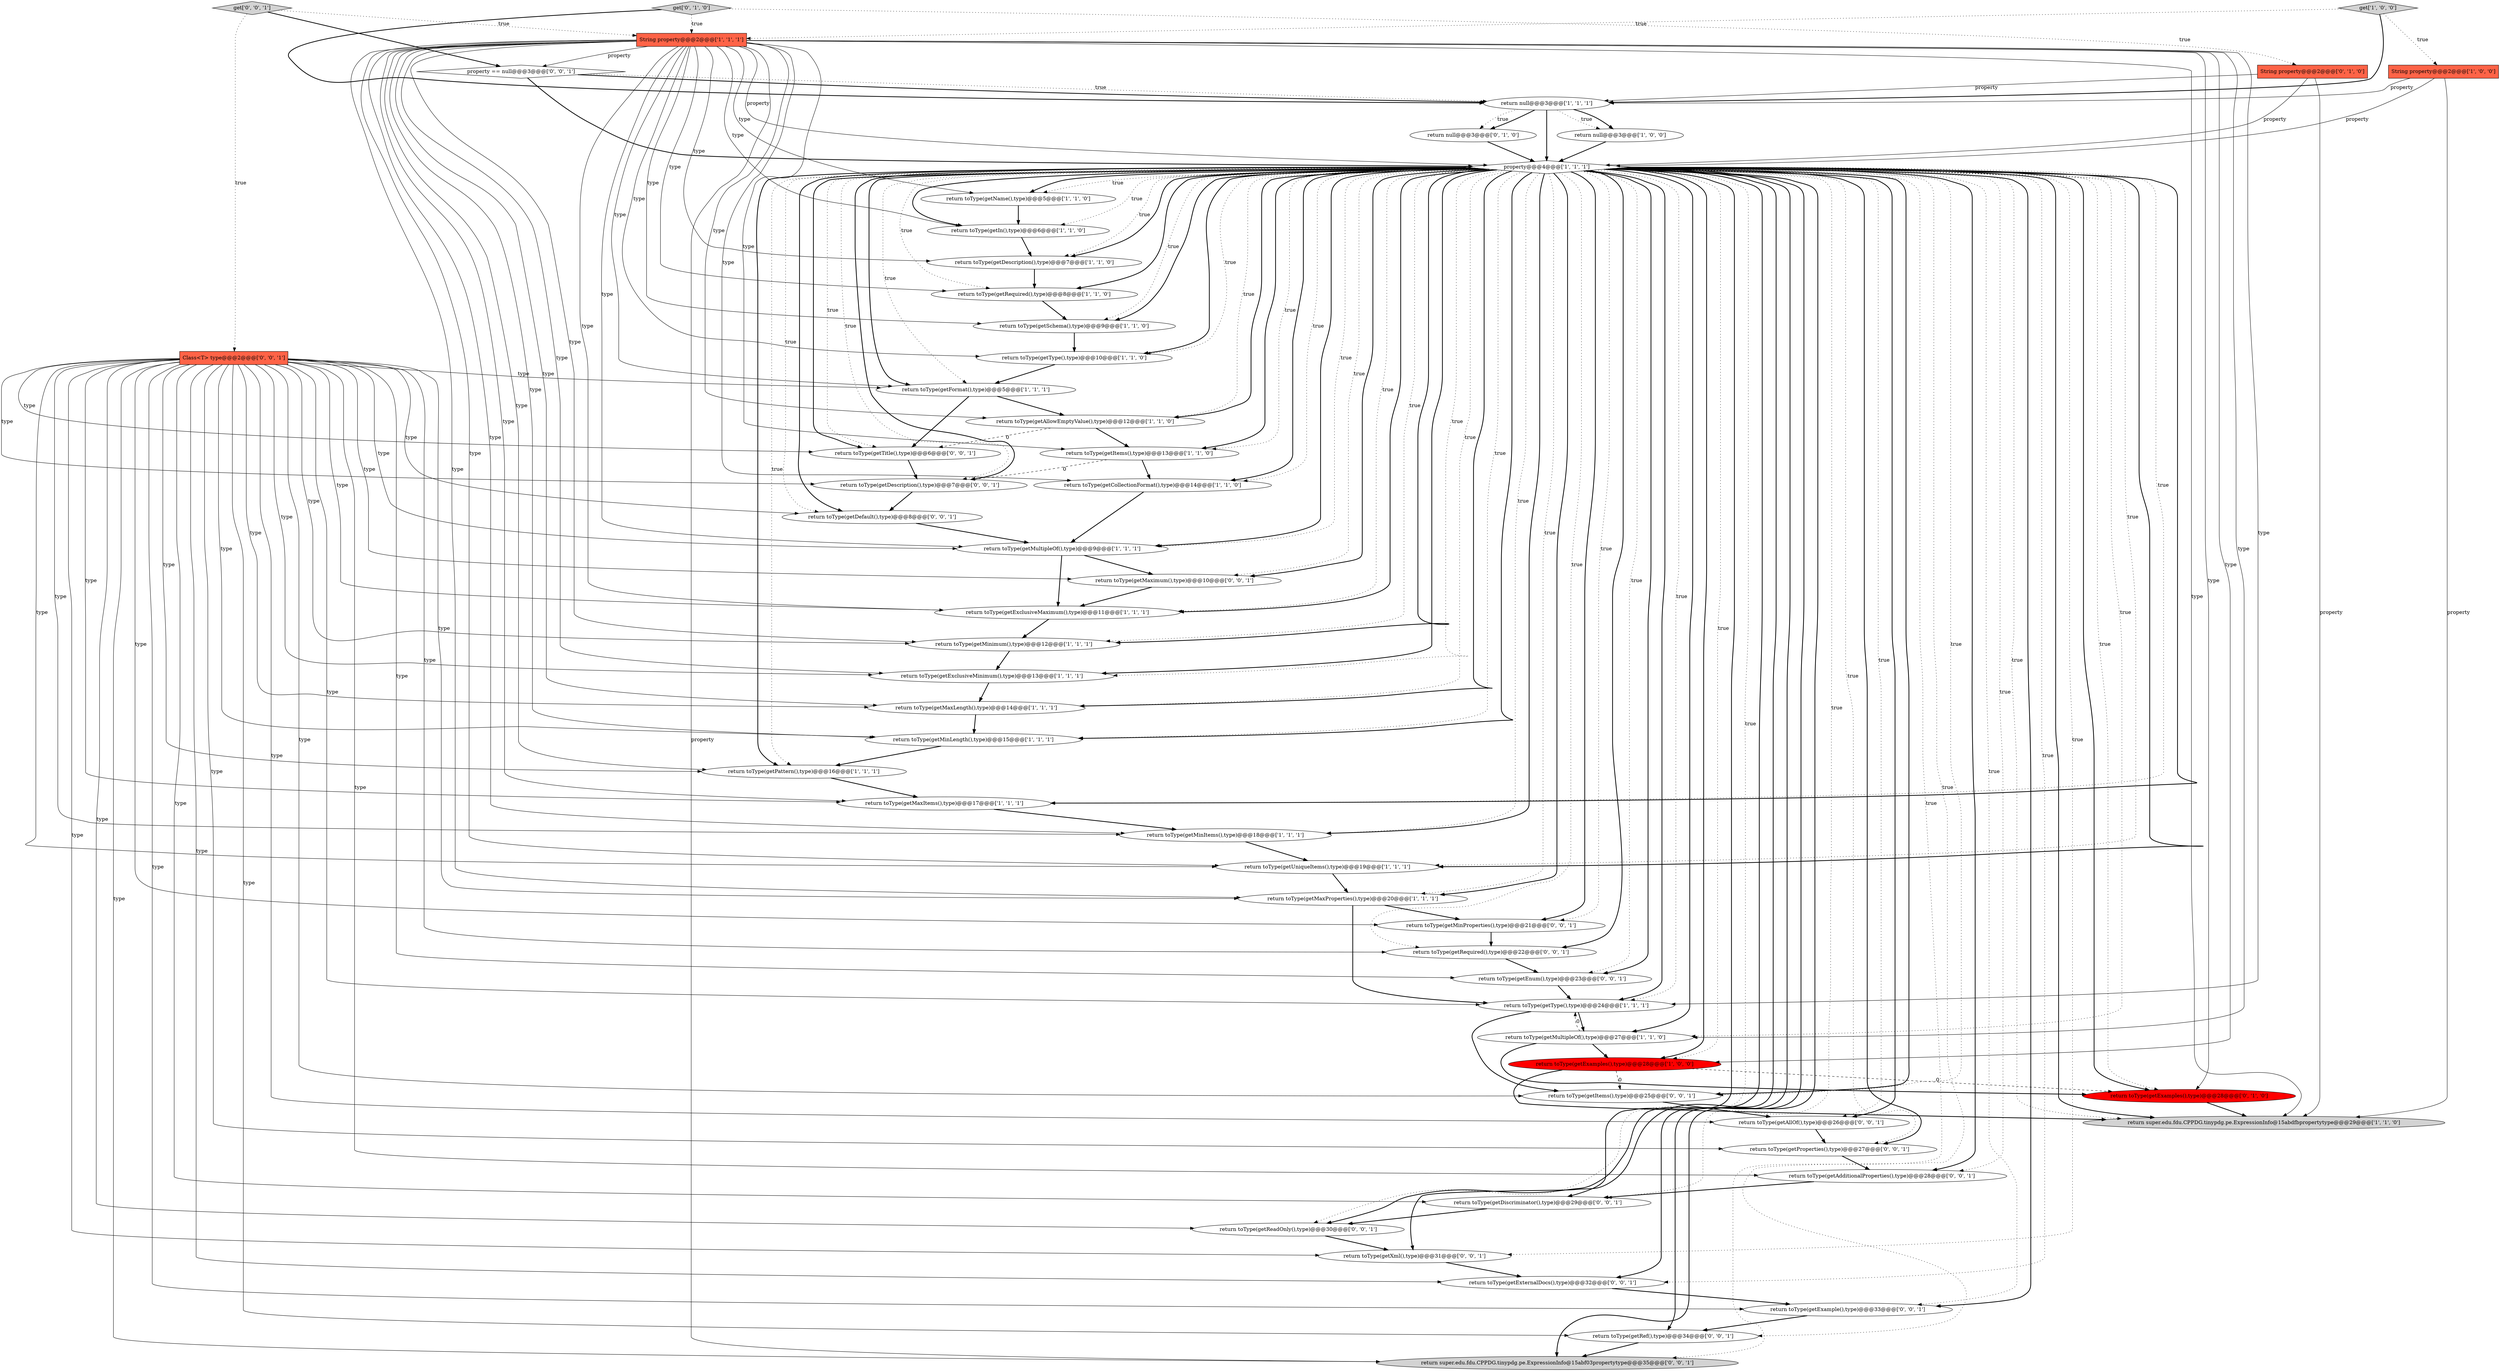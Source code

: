 digraph {
16 [style = filled, label = "return toType(getMultipleOf(),type)@@@9@@@['1', '1', '1']", fillcolor = white, shape = ellipse image = "AAA0AAABBB1BBB"];
38 [style = filled, label = "return toType(getReadOnly(),type)@@@30@@@['0', '0', '1']", fillcolor = white, shape = ellipse image = "AAA0AAABBB3BBB"];
24 [style = filled, label = "return super.edu.fdu.CPPDG.tinypdg.pe.ExpressionInfo@15abdfbpropertytype@@@29@@@['1', '1', '0']", fillcolor = lightgray, shape = ellipse image = "AAA0AAABBB1BBB"];
48 [style = filled, label = "get['0', '0', '1']", fillcolor = lightgray, shape = diamond image = "AAA0AAABBB3BBB"];
23 [style = filled, label = "return toType(getIn(),type)@@@6@@@['1', '1', '0']", fillcolor = white, shape = ellipse image = "AAA0AAABBB1BBB"];
13 [style = filled, label = "return toType(getType(),type)@@@24@@@['1', '1', '1']", fillcolor = white, shape = ellipse image = "AAA0AAABBB1BBB"];
20 [style = filled, label = "return toType(getMaxProperties(),type)@@@20@@@['1', '1', '1']", fillcolor = white, shape = ellipse image = "AAA0AAABBB1BBB"];
27 [style = filled, label = "String property@@@2@@@['1', '1', '1']", fillcolor = tomato, shape = box image = "AAA0AAABBB1BBB"];
0 [style = filled, label = "return toType(getMinItems(),type)@@@18@@@['1', '1', '1']", fillcolor = white, shape = ellipse image = "AAA0AAABBB1BBB"];
28 [style = filled, label = "return toType(getMinLength(),type)@@@15@@@['1', '1', '1']", fillcolor = white, shape = ellipse image = "AAA0AAABBB1BBB"];
9 [style = filled, label = "return null@@@3@@@['1', '0', '0']", fillcolor = white, shape = ellipse image = "AAA0AAABBB1BBB"];
44 [style = filled, label = "return toType(getTitle(),type)@@@6@@@['0', '0', '1']", fillcolor = white, shape = ellipse image = "AAA0AAABBB3BBB"];
2 [style = filled, label = "return toType(getMaxLength(),type)@@@14@@@['1', '1', '1']", fillcolor = white, shape = ellipse image = "AAA0AAABBB1BBB"];
36 [style = filled, label = "return toType(getExternalDocs(),type)@@@32@@@['0', '0', '1']", fillcolor = white, shape = ellipse image = "AAA0AAABBB3BBB"];
46 [style = filled, label = "return toType(getDiscriminator(),type)@@@29@@@['0', '0', '1']", fillcolor = white, shape = ellipse image = "AAA0AAABBB3BBB"];
6 [style = filled, label = "return toType(getMinimum(),type)@@@12@@@['1', '1', '1']", fillcolor = white, shape = ellipse image = "AAA0AAABBB1BBB"];
49 [style = filled, label = "return toType(getDefault(),type)@@@8@@@['0', '0', '1']", fillcolor = white, shape = ellipse image = "AAA0AAABBB3BBB"];
50 [style = filled, label = "property == null@@@3@@@['0', '0', '1']", fillcolor = white, shape = diamond image = "AAA0AAABBB3BBB"];
53 [style = filled, label = "return toType(getDescription(),type)@@@7@@@['0', '0', '1']", fillcolor = white, shape = ellipse image = "AAA0AAABBB3BBB"];
54 [style = filled, label = "return toType(getAllOf(),type)@@@26@@@['0', '0', '1']", fillcolor = white, shape = ellipse image = "AAA0AAABBB3BBB"];
51 [style = filled, label = "return toType(getRequired(),type)@@@22@@@['0', '0', '1']", fillcolor = white, shape = ellipse image = "AAA0AAABBB3BBB"];
5 [style = filled, label = "return toType(getUniqueItems(),type)@@@19@@@['1', '1', '1']", fillcolor = white, shape = ellipse image = "AAA0AAABBB1BBB"];
40 [style = filled, label = "return toType(getEnum(),type)@@@23@@@['0', '0', '1']", fillcolor = white, shape = ellipse image = "AAA0AAABBB3BBB"];
33 [style = filled, label = "String property@@@2@@@['0', '1', '0']", fillcolor = tomato, shape = box image = "AAA0AAABBB2BBB"];
11 [style = filled, label = "property@@@4@@@['1', '1', '1']", fillcolor = white, shape = diamond image = "AAA0AAABBB1BBB"];
55 [style = filled, label = "return toType(getExample(),type)@@@33@@@['0', '0', '1']", fillcolor = white, shape = ellipse image = "AAA0AAABBB3BBB"];
1 [style = filled, label = "return toType(getSchema(),type)@@@9@@@['1', '1', '0']", fillcolor = white, shape = ellipse image = "AAA0AAABBB1BBB"];
31 [style = filled, label = "get['0', '1', '0']", fillcolor = lightgray, shape = diamond image = "AAA0AAABBB2BBB"];
39 [style = filled, label = "return toType(getMinProperties(),type)@@@21@@@['0', '0', '1']", fillcolor = white, shape = ellipse image = "AAA0AAABBB3BBB"];
4 [style = filled, label = "return toType(getPattern(),type)@@@16@@@['1', '1', '1']", fillcolor = white, shape = ellipse image = "AAA0AAABBB1BBB"];
12 [style = filled, label = "return toType(getAllowEmptyValue(),type)@@@12@@@['1', '1', '0']", fillcolor = white, shape = ellipse image = "AAA0AAABBB1BBB"];
18 [style = filled, label = "return toType(getType(),type)@@@10@@@['1', '1', '0']", fillcolor = white, shape = ellipse image = "AAA0AAABBB1BBB"];
25 [style = filled, label = "return null@@@3@@@['1', '1', '1']", fillcolor = white, shape = ellipse image = "AAA0AAABBB1BBB"];
7 [style = filled, label = "return toType(getExclusiveMaximum(),type)@@@11@@@['1', '1', '1']", fillcolor = white, shape = ellipse image = "AAA0AAABBB1BBB"];
15 [style = filled, label = "return toType(getDescription(),type)@@@7@@@['1', '1', '0']", fillcolor = white, shape = ellipse image = "AAA0AAABBB1BBB"];
22 [style = filled, label = "return toType(getFormat(),type)@@@5@@@['1', '1', '1']", fillcolor = white, shape = ellipse image = "AAA0AAABBB1BBB"];
34 [style = filled, label = "return toType(getExamples(),type)@@@28@@@['0', '1', '0']", fillcolor = red, shape = ellipse image = "AAA1AAABBB2BBB"];
41 [style = filled, label = "return super.edu.fdu.CPPDG.tinypdg.pe.ExpressionInfo@15abf03propertytype@@@35@@@['0', '0', '1']", fillcolor = lightgray, shape = ellipse image = "AAA0AAABBB3BBB"];
47 [style = filled, label = "return toType(getXml(),type)@@@31@@@['0', '0', '1']", fillcolor = white, shape = ellipse image = "AAA0AAABBB3BBB"];
35 [style = filled, label = "return toType(getItems(),type)@@@25@@@['0', '0', '1']", fillcolor = white, shape = ellipse image = "AAA0AAABBB3BBB"];
45 [style = filled, label = "return toType(getRef(),type)@@@34@@@['0', '0', '1']", fillcolor = white, shape = ellipse image = "AAA0AAABBB3BBB"];
19 [style = filled, label = "get['1', '0', '0']", fillcolor = lightgray, shape = diamond image = "AAA0AAABBB1BBB"];
3 [style = filled, label = "return toType(getName(),type)@@@5@@@['1', '1', '0']", fillcolor = white, shape = ellipse image = "AAA0AAABBB1BBB"];
14 [style = filled, label = "return toType(getMultipleOf(),type)@@@27@@@['1', '1', '0']", fillcolor = white, shape = ellipse image = "AAA0AAABBB1BBB"];
8 [style = filled, label = "return toType(getItems(),type)@@@13@@@['1', '1', '0']", fillcolor = white, shape = ellipse image = "AAA0AAABBB1BBB"];
32 [style = filled, label = "return null@@@3@@@['0', '1', '0']", fillcolor = white, shape = ellipse image = "AAA0AAABBB2BBB"];
30 [style = filled, label = "return toType(getCollectionFormat(),type)@@@14@@@['1', '1', '0']", fillcolor = white, shape = ellipse image = "AAA0AAABBB1BBB"];
26 [style = filled, label = "String property@@@2@@@['1', '0', '0']", fillcolor = tomato, shape = box image = "AAA0AAABBB1BBB"];
29 [style = filled, label = "return toType(getRequired(),type)@@@8@@@['1', '1', '0']", fillcolor = white, shape = ellipse image = "AAA0AAABBB1BBB"];
43 [style = filled, label = "return toType(getProperties(),type)@@@27@@@['0', '0', '1']", fillcolor = white, shape = ellipse image = "AAA0AAABBB3BBB"];
21 [style = filled, label = "return toType(getExclusiveMinimum(),type)@@@13@@@['1', '1', '1']", fillcolor = white, shape = ellipse image = "AAA0AAABBB1BBB"];
10 [style = filled, label = "return toType(getMaxItems(),type)@@@17@@@['1', '1', '1']", fillcolor = white, shape = ellipse image = "AAA0AAABBB1BBB"];
37 [style = filled, label = "Class<T> type@@@2@@@['0', '0', '1']", fillcolor = tomato, shape = box image = "AAA0AAABBB3BBB"];
52 [style = filled, label = "return toType(getMaximum(),type)@@@10@@@['0', '0', '1']", fillcolor = white, shape = ellipse image = "AAA0AAABBB3BBB"];
17 [style = filled, label = "return toType(getExamples(),type)@@@28@@@['1', '0', '0']", fillcolor = red, shape = ellipse image = "AAA1AAABBB1BBB"];
42 [style = filled, label = "return toType(getAdditionalProperties(),type)@@@28@@@['0', '0', '1']", fillcolor = white, shape = ellipse image = "AAA0AAABBB3BBB"];
27->21 [style = solid, label="type"];
27->12 [style = solid, label="type"];
11->52 [style = dotted, label="true"];
8->30 [style = bold, label=""];
27->3 [style = solid, label="type"];
37->4 [style = solid, label="type"];
37->41 [style = solid, label="type"];
26->11 [style = solid, label="property"];
11->41 [style = dotted, label="true"];
9->11 [style = bold, label=""];
49->16 [style = bold, label=""];
16->52 [style = bold, label=""];
5->20 [style = bold, label=""];
11->14 [style = bold, label=""];
11->51 [style = dotted, label="true"];
11->1 [style = dotted, label="true"];
37->7 [style = solid, label="type"];
37->54 [style = solid, label="type"];
11->12 [style = dotted, label="true"];
17->35 [style = dashed, label="0"];
16->7 [style = bold, label=""];
37->5 [style = solid, label="type"];
43->42 [style = bold, label=""];
11->29 [style = bold, label=""];
37->45 [style = solid, label="type"];
11->40 [style = dotted, label="true"];
14->17 [style = bold, label=""];
11->46 [style = bold, label=""];
40->13 [style = bold, label=""];
11->44 [style = dotted, label="true"];
44->53 [style = bold, label=""];
11->36 [style = bold, label=""];
37->49 [style = solid, label="type"];
36->55 [style = bold, label=""];
21->2 [style = bold, label=""];
27->24 [style = solid, label="type"];
37->35 [style = solid, label="type"];
11->34 [style = dotted, label="true"];
11->2 [style = dotted, label="true"];
18->22 [style = bold, label=""];
34->24 [style = bold, label=""];
39->51 [style = bold, label=""];
11->43 [style = dotted, label="true"];
11->0 [style = dotted, label="true"];
11->13 [style = bold, label=""];
31->27 [style = dotted, label="true"];
11->28 [style = dotted, label="true"];
37->21 [style = solid, label="type"];
12->44 [style = dashed, label="0"];
27->6 [style = solid, label="type"];
27->41 [style = solid, label="property"];
11->8 [style = dotted, label="true"];
27->2 [style = solid, label="type"];
29->1 [style = bold, label=""];
11->15 [style = dotted, label="true"];
37->10 [style = solid, label="type"];
32->11 [style = bold, label=""];
37->43 [style = solid, label="type"];
2->28 [style = bold, label=""];
27->15 [style = solid, label="type"];
13->14 [style = bold, label=""];
11->36 [style = dotted, label="true"];
11->46 [style = dotted, label="true"];
11->7 [style = dotted, label="true"];
11->16 [style = bold, label=""];
11->28 [style = bold, label=""];
45->41 [style = bold, label=""];
25->32 [style = dotted, label="true"];
46->38 [style = bold, label=""];
11->51 [style = bold, label=""];
42->46 [style = bold, label=""];
35->54 [style = bold, label=""];
37->20 [style = solid, label="type"];
27->14 [style = solid, label="type"];
11->10 [style = dotted, label="true"];
37->6 [style = solid, label="type"];
27->4 [style = solid, label="type"];
11->44 [style = bold, label=""];
27->17 [style = solid, label="type"];
11->54 [style = dotted, label="true"];
11->14 [style = dotted, label="true"];
48->50 [style = bold, label=""];
27->23 [style = solid, label="type"];
19->27 [style = dotted, label="true"];
11->5 [style = dotted, label="true"];
11->35 [style = dotted, label="true"];
11->12 [style = bold, label=""];
11->43 [style = bold, label=""];
11->13 [style = dotted, label="true"];
33->25 [style = solid, label="property"];
37->13 [style = solid, label="type"];
31->33 [style = dotted, label="true"];
11->18 [style = bold, label=""];
11->39 [style = dotted, label="true"];
19->25 [style = bold, label=""];
27->16 [style = solid, label="type"];
37->51 [style = solid, label="type"];
37->38 [style = solid, label="type"];
3->23 [style = bold, label=""];
37->46 [style = solid, label="type"];
27->29 [style = solid, label="type"];
10->0 [style = bold, label=""];
7->6 [style = bold, label=""];
37->52 [style = solid, label="type"];
26->25 [style = solid, label="property"];
20->39 [style = bold, label=""];
38->47 [style = bold, label=""];
11->16 [style = dotted, label="true"];
11->8 [style = bold, label=""];
11->17 [style = bold, label=""];
27->18 [style = solid, label="type"];
52->7 [style = bold, label=""];
47->36 [style = bold, label=""];
11->30 [style = bold, label=""];
27->28 [style = solid, label="type"];
15->29 [style = bold, label=""];
11->24 [style = dotted, label="true"];
27->13 [style = solid, label="type"];
19->26 [style = dotted, label="true"];
11->38 [style = dotted, label="true"];
22->44 [style = bold, label=""];
4->10 [style = bold, label=""];
27->8 [style = solid, label="type"];
20->13 [style = bold, label=""];
31->25 [style = bold, label=""];
27->34 [style = solid, label="type"];
27->22 [style = solid, label="type"];
11->30 [style = dotted, label="true"];
27->20 [style = solid, label="type"];
37->39 [style = solid, label="type"];
6->21 [style = bold, label=""];
54->43 [style = bold, label=""];
11->29 [style = dotted, label="true"];
25->9 [style = bold, label=""];
11->21 [style = bold, label=""];
11->4 [style = bold, label=""];
23->15 [style = bold, label=""];
11->17 [style = dotted, label="true"];
48->27 [style = dotted, label="true"];
26->24 [style = solid, label="property"];
11->4 [style = dotted, label="true"];
37->28 [style = solid, label="type"];
11->24 [style = bold, label=""];
33->11 [style = solid, label="property"];
27->10 [style = solid, label="type"];
33->24 [style = solid, label="property"];
14->13 [style = dashed, label="0"];
11->49 [style = dotted, label="true"];
37->16 [style = solid, label="type"];
37->53 [style = solid, label="type"];
11->41 [style = bold, label=""];
11->20 [style = dotted, label="true"];
11->5 [style = bold, label=""];
37->55 [style = solid, label="type"];
51->40 [style = bold, label=""];
55->45 [style = bold, label=""];
11->3 [style = bold, label=""];
11->10 [style = bold, label=""];
11->6 [style = dotted, label="true"];
12->8 [style = bold, label=""];
11->22 [style = bold, label=""];
11->47 [style = bold, label=""];
11->47 [style = dotted, label="true"];
27->7 [style = solid, label="type"];
11->55 [style = bold, label=""];
37->36 [style = solid, label="type"];
27->30 [style = solid, label="type"];
11->3 [style = dotted, label="true"];
27->5 [style = solid, label="type"];
11->49 [style = bold, label=""];
11->54 [style = bold, label=""];
0->5 [style = bold, label=""];
48->37 [style = dotted, label="true"];
11->53 [style = dotted, label="true"];
11->20 [style = bold, label=""];
37->42 [style = solid, label="type"];
50->25 [style = dotted, label="true"];
11->38 [style = bold, label=""];
17->34 [style = dashed, label="0"];
11->1 [style = bold, label=""];
37->0 [style = solid, label="type"];
11->6 [style = bold, label=""];
11->23 [style = dotted, label="true"];
11->55 [style = dotted, label="true"];
25->32 [style = bold, label=""];
11->45 [style = bold, label=""];
14->34 [style = bold, label=""];
1->18 [style = bold, label=""];
8->53 [style = dashed, label="0"];
11->45 [style = dotted, label="true"];
11->52 [style = bold, label=""];
11->42 [style = bold, label=""];
11->18 [style = dotted, label="true"];
11->40 [style = bold, label=""];
11->22 [style = dotted, label="true"];
11->42 [style = dotted, label="true"];
11->2 [style = bold, label=""];
11->15 [style = bold, label=""];
11->35 [style = bold, label=""];
50->25 [style = bold, label=""];
11->53 [style = bold, label=""];
53->49 [style = bold, label=""];
11->0 [style = bold, label=""];
37->44 [style = solid, label="type"];
17->24 [style = bold, label=""];
27->11 [style = solid, label="property"];
25->9 [style = dotted, label="true"];
37->40 [style = solid, label="type"];
11->34 [style = bold, label=""];
50->11 [style = bold, label=""];
25->11 [style = bold, label=""];
22->12 [style = bold, label=""];
27->50 [style = solid, label="property"];
37->2 [style = solid, label="type"];
11->39 [style = bold, label=""];
37->22 [style = solid, label="type"];
27->0 [style = solid, label="type"];
37->47 [style = solid, label="type"];
11->21 [style = dotted, label="true"];
27->1 [style = solid, label="type"];
30->16 [style = bold, label=""];
13->35 [style = bold, label=""];
11->23 [style = bold, label=""];
11->7 [style = bold, label=""];
28->4 [style = bold, label=""];
}
